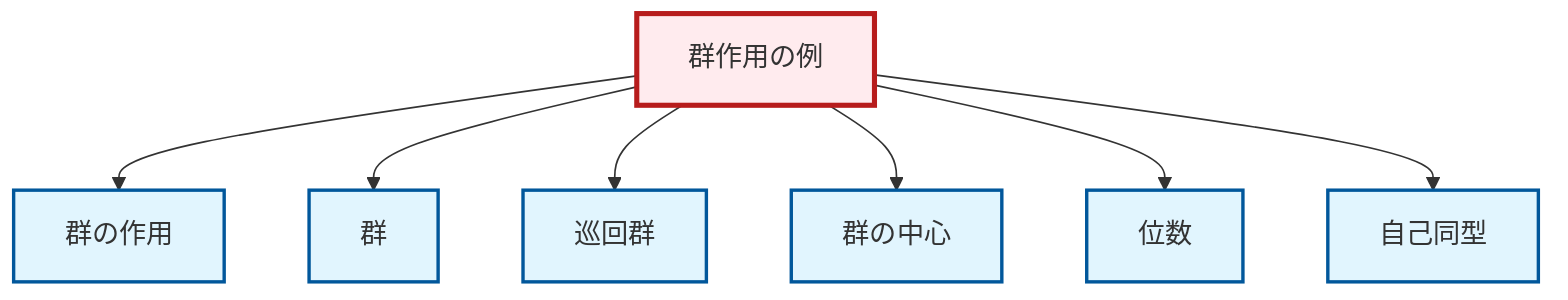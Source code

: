 graph TD
    classDef definition fill:#e1f5fe,stroke:#01579b,stroke-width:2px
    classDef theorem fill:#f3e5f5,stroke:#4a148c,stroke-width:2px
    classDef axiom fill:#fff3e0,stroke:#e65100,stroke-width:2px
    classDef example fill:#e8f5e9,stroke:#1b5e20,stroke-width:2px
    classDef current fill:#ffebee,stroke:#b71c1c,stroke-width:3px
    def-order["位数"]:::definition
    def-center-of-group["群の中心"]:::definition
    def-group["群"]:::definition
    ex-group-action-examples["群作用の例"]:::example
    def-cyclic-group["巡回群"]:::definition
    def-group-action["群の作用"]:::definition
    def-automorphism["自己同型"]:::definition
    ex-group-action-examples --> def-group-action
    ex-group-action-examples --> def-group
    ex-group-action-examples --> def-cyclic-group
    ex-group-action-examples --> def-center-of-group
    ex-group-action-examples --> def-order
    ex-group-action-examples --> def-automorphism
    class ex-group-action-examples current
